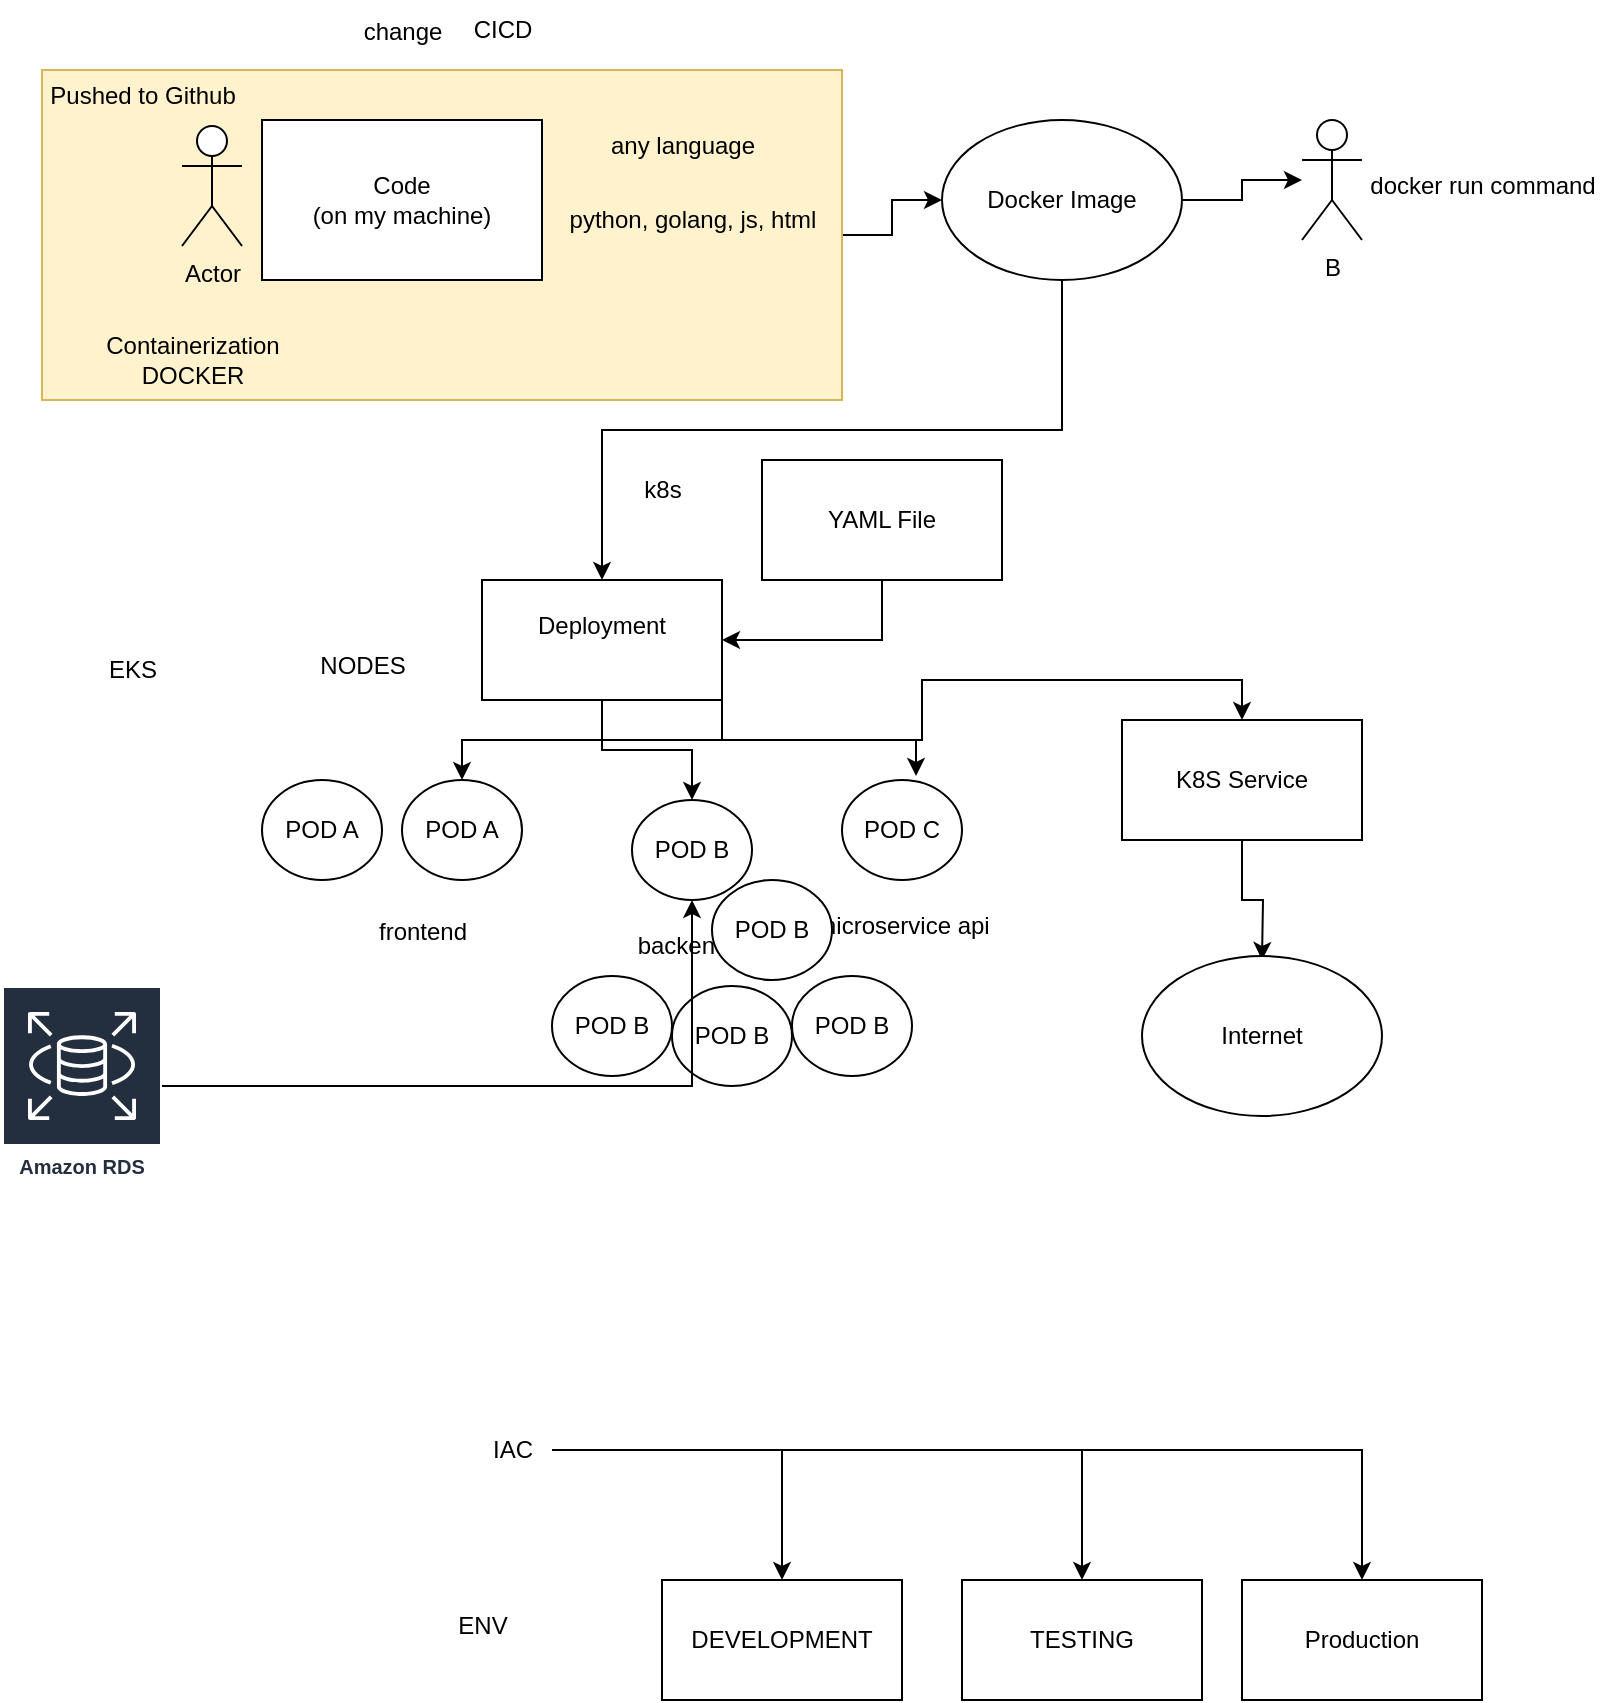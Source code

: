 <mxfile version="24.2.2" type="github">
  <diagram name="Page-1" id="ArfTqPwrr__ab3kiTaRK">
    <mxGraphModel dx="880" dy="460" grid="1" gridSize="10" guides="1" tooltips="1" connect="1" arrows="1" fold="1" page="1" pageScale="1" pageWidth="850" pageHeight="1100" math="0" shadow="0">
      <root>
        <mxCell id="0" />
        <mxCell id="1" parent="0" />
        <mxCell id="-LYTg9h_E6YTm_OQNDin-15" style="edgeStyle=orthogonalEdgeStyle;rounded=0;orthogonalLoop=1;jettySize=auto;html=1;exitX=1;exitY=0.5;exitDx=0;exitDy=0;entryX=0;entryY=0.5;entryDx=0;entryDy=0;" edge="1" parent="1" source="-LYTg9h_E6YTm_OQNDin-6" target="-LYTg9h_E6YTm_OQNDin-8">
          <mxGeometry relative="1" as="geometry" />
        </mxCell>
        <mxCell id="-LYTg9h_E6YTm_OQNDin-6" value="" style="rounded=0;whiteSpace=wrap;html=1;fillColor=#fff2cc;strokeColor=#d6b656;" vertex="1" parent="1">
          <mxGeometry x="50" y="35" width="400" height="165" as="geometry" />
        </mxCell>
        <mxCell id="-LYTg9h_E6YTm_OQNDin-1" value="&lt;div&gt;Code&lt;br&gt;(on my machine)&lt;/div&gt;" style="rounded=0;whiteSpace=wrap;html=1;" vertex="1" parent="1">
          <mxGeometry x="160" y="60" width="140" height="80" as="geometry" />
        </mxCell>
        <mxCell id="-LYTg9h_E6YTm_OQNDin-2" value="python, golang, js, html" style="text;html=1;align=center;verticalAlign=middle;resizable=0;points=[];autosize=1;strokeColor=none;fillColor=none;" vertex="1" parent="1">
          <mxGeometry x="300" y="95" width="150" height="30" as="geometry" />
        </mxCell>
        <mxCell id="-LYTg9h_E6YTm_OQNDin-3" value="any language&lt;div&gt;&lt;br&gt;&lt;/div&gt;" style="text;html=1;align=center;verticalAlign=middle;resizable=0;points=[];autosize=1;strokeColor=none;fillColor=none;" vertex="1" parent="1">
          <mxGeometry x="320" y="60" width="100" height="40" as="geometry" />
        </mxCell>
        <mxCell id="-LYTg9h_E6YTm_OQNDin-23" style="edgeStyle=orthogonalEdgeStyle;rounded=0;orthogonalLoop=1;jettySize=auto;html=1;exitX=0.5;exitY=1;exitDx=0;exitDy=0;entryX=0.5;entryY=0;entryDx=0;entryDy=0;" edge="1" parent="1" source="-LYTg9h_E6YTm_OQNDin-4" target="-LYTg9h_E6YTm_OQNDin-20">
          <mxGeometry relative="1" as="geometry" />
        </mxCell>
        <mxCell id="-LYTg9h_E6YTm_OQNDin-24" style="edgeStyle=orthogonalEdgeStyle;rounded=0;orthogonalLoop=1;jettySize=auto;html=1;exitX=0.5;exitY=1;exitDx=0;exitDy=0;entryX=0.5;entryY=0;entryDx=0;entryDy=0;" edge="1" parent="1" source="-LYTg9h_E6YTm_OQNDin-4" target="-LYTg9h_E6YTm_OQNDin-21">
          <mxGeometry relative="1" as="geometry" />
        </mxCell>
        <mxCell id="-LYTg9h_E6YTm_OQNDin-34" style="edgeStyle=orthogonalEdgeStyle;rounded=0;orthogonalLoop=1;jettySize=auto;html=1;exitX=1;exitY=1;exitDx=0;exitDy=0;entryX=0.5;entryY=0;entryDx=0;entryDy=0;" edge="1" parent="1" source="-LYTg9h_E6YTm_OQNDin-4" target="-LYTg9h_E6YTm_OQNDin-33">
          <mxGeometry relative="1" as="geometry" />
        </mxCell>
        <mxCell id="-LYTg9h_E6YTm_OQNDin-4" value="&lt;div&gt;Deployment&lt;/div&gt;&lt;div&gt;&lt;br&gt;&lt;/div&gt;" style="rounded=0;whiteSpace=wrap;html=1;" vertex="1" parent="1">
          <mxGeometry x="270" y="290" width="120" height="60" as="geometry" />
        </mxCell>
        <mxCell id="-LYTg9h_E6YTm_OQNDin-7" value="Containerization&lt;br&gt;DOCKER" style="text;html=1;align=center;verticalAlign=middle;resizable=0;points=[];autosize=1;strokeColor=none;fillColor=none;" vertex="1" parent="1">
          <mxGeometry x="70" y="160" width="110" height="40" as="geometry" />
        </mxCell>
        <mxCell id="-LYTg9h_E6YTm_OQNDin-13" style="edgeStyle=orthogonalEdgeStyle;rounded=0;orthogonalLoop=1;jettySize=auto;html=1;exitX=1;exitY=0.5;exitDx=0;exitDy=0;" edge="1" parent="1" source="-LYTg9h_E6YTm_OQNDin-8" target="-LYTg9h_E6YTm_OQNDin-9">
          <mxGeometry relative="1" as="geometry" />
        </mxCell>
        <mxCell id="-LYTg9h_E6YTm_OQNDin-16" style="edgeStyle=orthogonalEdgeStyle;rounded=0;orthogonalLoop=1;jettySize=auto;html=1;exitX=0.5;exitY=1;exitDx=0;exitDy=0;entryX=0.5;entryY=0;entryDx=0;entryDy=0;" edge="1" parent="1" source="-LYTg9h_E6YTm_OQNDin-8" target="-LYTg9h_E6YTm_OQNDin-4">
          <mxGeometry relative="1" as="geometry" />
        </mxCell>
        <mxCell id="-LYTg9h_E6YTm_OQNDin-8" value="Docker Image" style="ellipse;whiteSpace=wrap;html=1;" vertex="1" parent="1">
          <mxGeometry x="500" y="60" width="120" height="80" as="geometry" />
        </mxCell>
        <mxCell id="-LYTg9h_E6YTm_OQNDin-9" value="B" style="shape=umlActor;verticalLabelPosition=bottom;verticalAlign=top;html=1;outlineConnect=0;" vertex="1" parent="1">
          <mxGeometry x="680" y="60" width="30" height="60" as="geometry" />
        </mxCell>
        <mxCell id="-LYTg9h_E6YTm_OQNDin-10" value="Actor" style="shape=umlActor;verticalLabelPosition=bottom;verticalAlign=top;html=1;outlineConnect=0;" vertex="1" parent="1">
          <mxGeometry x="120" y="63" width="30" height="60" as="geometry" />
        </mxCell>
        <mxCell id="-LYTg9h_E6YTm_OQNDin-14" value="docker run command" style="text;html=1;align=center;verticalAlign=middle;resizable=0;points=[];autosize=1;strokeColor=none;fillColor=none;" vertex="1" parent="1">
          <mxGeometry x="700" y="78" width="140" height="30" as="geometry" />
        </mxCell>
        <mxCell id="-LYTg9h_E6YTm_OQNDin-17" value="k8s" style="text;html=1;align=center;verticalAlign=middle;resizable=0;points=[];autosize=1;strokeColor=none;fillColor=none;" vertex="1" parent="1">
          <mxGeometry x="340" y="230" width="40" height="30" as="geometry" />
        </mxCell>
        <mxCell id="-LYTg9h_E6YTm_OQNDin-19" style="edgeStyle=orthogonalEdgeStyle;rounded=0;orthogonalLoop=1;jettySize=auto;html=1;exitX=0.5;exitY=1;exitDx=0;exitDy=0;entryX=1;entryY=0.5;entryDx=0;entryDy=0;" edge="1" parent="1" source="-LYTg9h_E6YTm_OQNDin-18" target="-LYTg9h_E6YTm_OQNDin-4">
          <mxGeometry relative="1" as="geometry" />
        </mxCell>
        <mxCell id="-LYTg9h_E6YTm_OQNDin-18" value="YAML File" style="rounded=0;whiteSpace=wrap;html=1;" vertex="1" parent="1">
          <mxGeometry x="410" y="230" width="120" height="60" as="geometry" />
        </mxCell>
        <mxCell id="-LYTg9h_E6YTm_OQNDin-20" value="POD A" style="ellipse;whiteSpace=wrap;html=1;" vertex="1" parent="1">
          <mxGeometry x="230" y="390" width="60" height="50" as="geometry" />
        </mxCell>
        <mxCell id="-LYTg9h_E6YTm_OQNDin-21" value="POD B" style="ellipse;whiteSpace=wrap;html=1;" vertex="1" parent="1">
          <mxGeometry x="345" y="400" width="60" height="50" as="geometry" />
        </mxCell>
        <mxCell id="-LYTg9h_E6YTm_OQNDin-22" value="POD C" style="ellipse;whiteSpace=wrap;html=1;" vertex="1" parent="1">
          <mxGeometry x="450" y="390" width="60" height="50" as="geometry" />
        </mxCell>
        <mxCell id="-LYTg9h_E6YTm_OQNDin-25" style="edgeStyle=orthogonalEdgeStyle;rounded=0;orthogonalLoop=1;jettySize=auto;html=1;exitX=0.5;exitY=1;exitDx=0;exitDy=0;entryX=0.617;entryY=-0.04;entryDx=0;entryDy=0;entryPerimeter=0;" edge="1" parent="1" source="-LYTg9h_E6YTm_OQNDin-4" target="-LYTg9h_E6YTm_OQNDin-22">
          <mxGeometry relative="1" as="geometry" />
        </mxCell>
        <mxCell id="-LYTg9h_E6YTm_OQNDin-26" value="frontend&lt;div&gt;&lt;br&gt;&lt;/div&gt;" style="text;html=1;align=center;verticalAlign=middle;resizable=0;points=[];autosize=1;strokeColor=none;fillColor=none;" vertex="1" parent="1">
          <mxGeometry x="205" y="453" width="70" height="40" as="geometry" />
        </mxCell>
        <mxCell id="-LYTg9h_E6YTm_OQNDin-27" value="backend" style="text;html=1;align=center;verticalAlign=middle;resizable=0;points=[];autosize=1;strokeColor=none;fillColor=none;" vertex="1" parent="1">
          <mxGeometry x="335" y="458" width="70" height="30" as="geometry" />
        </mxCell>
        <mxCell id="-LYTg9h_E6YTm_OQNDin-28" value="microservice api" style="text;html=1;align=center;verticalAlign=middle;resizable=0;points=[];autosize=1;strokeColor=none;fillColor=none;" vertex="1" parent="1">
          <mxGeometry x="425" y="448" width="110" height="30" as="geometry" />
        </mxCell>
        <mxCell id="-LYTg9h_E6YTm_OQNDin-29" value="POD A" style="ellipse;whiteSpace=wrap;html=1;" vertex="1" parent="1">
          <mxGeometry x="160" y="390" width="60" height="50" as="geometry" />
        </mxCell>
        <mxCell id="-LYTg9h_E6YTm_OQNDin-30" value="POD B" style="ellipse;whiteSpace=wrap;html=1;" vertex="1" parent="1">
          <mxGeometry x="425" y="488" width="60" height="50" as="geometry" />
        </mxCell>
        <mxCell id="-LYTg9h_E6YTm_OQNDin-31" value="POD B" style="ellipse;whiteSpace=wrap;html=1;" vertex="1" parent="1">
          <mxGeometry x="365" y="493" width="60" height="50" as="geometry" />
        </mxCell>
        <mxCell id="-LYTg9h_E6YTm_OQNDin-32" value="POD B" style="ellipse;whiteSpace=wrap;html=1;" vertex="1" parent="1">
          <mxGeometry x="305" y="488" width="60" height="50" as="geometry" />
        </mxCell>
        <mxCell id="-LYTg9h_E6YTm_OQNDin-35" style="edgeStyle=orthogonalEdgeStyle;rounded=0;orthogonalLoop=1;jettySize=auto;html=1;exitX=0.5;exitY=1;exitDx=0;exitDy=0;" edge="1" parent="1" source="-LYTg9h_E6YTm_OQNDin-33">
          <mxGeometry relative="1" as="geometry">
            <mxPoint x="660" y="480" as="targetPoint" />
          </mxGeometry>
        </mxCell>
        <mxCell id="-LYTg9h_E6YTm_OQNDin-33" value="K8S Service" style="rounded=0;whiteSpace=wrap;html=1;" vertex="1" parent="1">
          <mxGeometry x="590" y="360" width="120" height="60" as="geometry" />
        </mxCell>
        <mxCell id="-LYTg9h_E6YTm_OQNDin-36" value="Internet" style="ellipse;whiteSpace=wrap;html=1;" vertex="1" parent="1">
          <mxGeometry x="600" y="478" width="120" height="80" as="geometry" />
        </mxCell>
        <mxCell id="-LYTg9h_E6YTm_OQNDin-37" value="&lt;div&gt;EKS&lt;/div&gt;" style="text;html=1;align=center;verticalAlign=middle;resizable=0;points=[];autosize=1;strokeColor=none;fillColor=none;" vertex="1" parent="1">
          <mxGeometry x="70" y="320" width="50" height="30" as="geometry" />
        </mxCell>
        <mxCell id="-LYTg9h_E6YTm_OQNDin-38" value="NODES" style="text;html=1;align=center;verticalAlign=middle;resizable=0;points=[];autosize=1;strokeColor=none;fillColor=none;" vertex="1" parent="1">
          <mxGeometry x="175" y="318" width="70" height="30" as="geometry" />
        </mxCell>
        <mxCell id="-LYTg9h_E6YTm_OQNDin-39" value="change&lt;div&gt;&lt;br&gt;&lt;/div&gt;" style="text;html=1;align=center;verticalAlign=middle;resizable=0;points=[];autosize=1;strokeColor=none;fillColor=none;" vertex="1" parent="1">
          <mxGeometry x="200" y="3" width="60" height="40" as="geometry" />
        </mxCell>
        <mxCell id="-LYTg9h_E6YTm_OQNDin-40" value="CICD" style="text;html=1;align=center;verticalAlign=middle;resizable=0;points=[];autosize=1;strokeColor=none;fillColor=none;" vertex="1" parent="1">
          <mxGeometry x="255" width="50" height="30" as="geometry" />
        </mxCell>
        <mxCell id="-LYTg9h_E6YTm_OQNDin-41" value="Pushed to Github" style="text;html=1;align=center;verticalAlign=middle;resizable=0;points=[];autosize=1;strokeColor=none;fillColor=none;" vertex="1" parent="1">
          <mxGeometry x="40" y="33" width="120" height="30" as="geometry" />
        </mxCell>
        <mxCell id="-LYTg9h_E6YTm_OQNDin-44" style="edgeStyle=orthogonalEdgeStyle;rounded=0;orthogonalLoop=1;jettySize=auto;html=1;entryX=0.5;entryY=1;entryDx=0;entryDy=0;" edge="1" parent="1" source="-LYTg9h_E6YTm_OQNDin-42" target="-LYTg9h_E6YTm_OQNDin-21">
          <mxGeometry relative="1" as="geometry" />
        </mxCell>
        <mxCell id="-LYTg9h_E6YTm_OQNDin-42" value="Amazon RDS" style="sketch=0;outlineConnect=0;fontColor=#232F3E;gradientColor=none;strokeColor=#ffffff;fillColor=#232F3E;dashed=0;verticalLabelPosition=middle;verticalAlign=bottom;align=center;html=1;whiteSpace=wrap;fontSize=10;fontStyle=1;spacing=3;shape=mxgraph.aws4.productIcon;prIcon=mxgraph.aws4.rds;" vertex="1" parent="1">
          <mxGeometry x="30" y="493" width="80" height="100" as="geometry" />
        </mxCell>
        <mxCell id="-LYTg9h_E6YTm_OQNDin-45" value="ENV" style="text;html=1;align=center;verticalAlign=middle;resizable=0;points=[];autosize=1;strokeColor=none;fillColor=none;" vertex="1" parent="1">
          <mxGeometry x="245" y="798" width="50" height="30" as="geometry" />
        </mxCell>
        <mxCell id="-LYTg9h_E6YTm_OQNDin-46" value="DEVELOPMENT" style="rounded=0;whiteSpace=wrap;html=1;" vertex="1" parent="1">
          <mxGeometry x="360" y="790" width="120" height="60" as="geometry" />
        </mxCell>
        <mxCell id="-LYTg9h_E6YTm_OQNDin-47" value="POD B" style="ellipse;whiteSpace=wrap;html=1;" vertex="1" parent="1">
          <mxGeometry x="385" y="440" width="60" height="50" as="geometry" />
        </mxCell>
        <mxCell id="-LYTg9h_E6YTm_OQNDin-48" value="TESTING" style="rounded=0;whiteSpace=wrap;html=1;" vertex="1" parent="1">
          <mxGeometry x="510" y="790" width="120" height="60" as="geometry" />
        </mxCell>
        <mxCell id="-LYTg9h_E6YTm_OQNDin-49" value="Production" style="rounded=0;whiteSpace=wrap;html=1;" vertex="1" parent="1">
          <mxGeometry x="650" y="790" width="120" height="60" as="geometry" />
        </mxCell>
        <mxCell id="-LYTg9h_E6YTm_OQNDin-51" style="edgeStyle=orthogonalEdgeStyle;rounded=0;orthogonalLoop=1;jettySize=auto;html=1;entryX=0.5;entryY=0;entryDx=0;entryDy=0;" edge="1" parent="1" source="-LYTg9h_E6YTm_OQNDin-50" target="-LYTg9h_E6YTm_OQNDin-46">
          <mxGeometry relative="1" as="geometry" />
        </mxCell>
        <mxCell id="-LYTg9h_E6YTm_OQNDin-52" style="edgeStyle=orthogonalEdgeStyle;rounded=0;orthogonalLoop=1;jettySize=auto;html=1;" edge="1" parent="1" source="-LYTg9h_E6YTm_OQNDin-50" target="-LYTg9h_E6YTm_OQNDin-48">
          <mxGeometry relative="1" as="geometry" />
        </mxCell>
        <mxCell id="-LYTg9h_E6YTm_OQNDin-53" style="edgeStyle=orthogonalEdgeStyle;rounded=0;orthogonalLoop=1;jettySize=auto;html=1;" edge="1" parent="1" source="-LYTg9h_E6YTm_OQNDin-50" target="-LYTg9h_E6YTm_OQNDin-49">
          <mxGeometry relative="1" as="geometry" />
        </mxCell>
        <mxCell id="-LYTg9h_E6YTm_OQNDin-50" value="IAC" style="text;html=1;align=center;verticalAlign=middle;resizable=0;points=[];autosize=1;strokeColor=none;fillColor=none;" vertex="1" parent="1">
          <mxGeometry x="265" y="710" width="40" height="30" as="geometry" />
        </mxCell>
      </root>
    </mxGraphModel>
  </diagram>
</mxfile>
